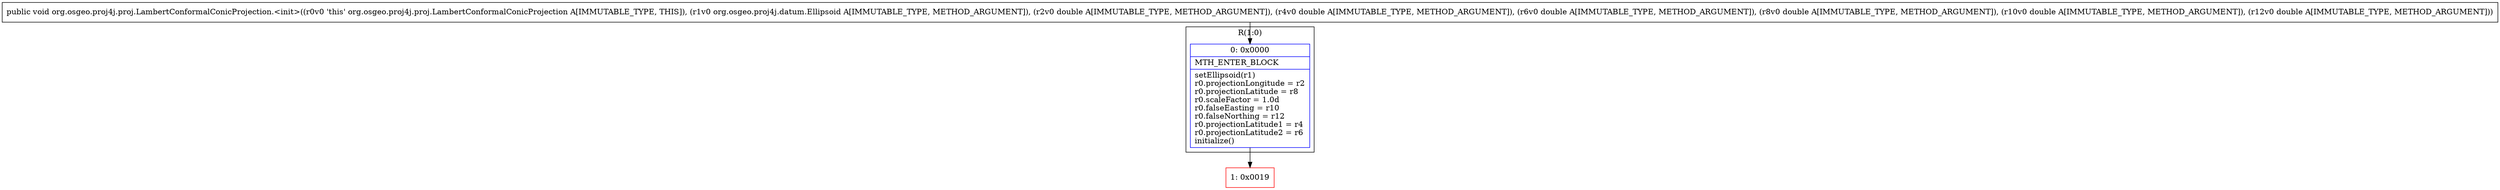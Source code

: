 digraph "CFG fororg.osgeo.proj4j.proj.LambertConformalConicProjection.\<init\>(Lorg\/osgeo\/proj4j\/datum\/Ellipsoid;DDDDDD)V" {
subgraph cluster_Region_902476291 {
label = "R(1:0)";
node [shape=record,color=blue];
Node_0 [shape=record,label="{0\:\ 0x0000|MTH_ENTER_BLOCK\l|setEllipsoid(r1)\lr0.projectionLongitude = r2\lr0.projectionLatitude = r8\lr0.scaleFactor = 1.0d\lr0.falseEasting = r10\lr0.falseNorthing = r12\lr0.projectionLatitude1 = r4\lr0.projectionLatitude2 = r6\linitialize()\l}"];
}
Node_1 [shape=record,color=red,label="{1\:\ 0x0019}"];
MethodNode[shape=record,label="{public void org.osgeo.proj4j.proj.LambertConformalConicProjection.\<init\>((r0v0 'this' org.osgeo.proj4j.proj.LambertConformalConicProjection A[IMMUTABLE_TYPE, THIS]), (r1v0 org.osgeo.proj4j.datum.Ellipsoid A[IMMUTABLE_TYPE, METHOD_ARGUMENT]), (r2v0 double A[IMMUTABLE_TYPE, METHOD_ARGUMENT]), (r4v0 double A[IMMUTABLE_TYPE, METHOD_ARGUMENT]), (r6v0 double A[IMMUTABLE_TYPE, METHOD_ARGUMENT]), (r8v0 double A[IMMUTABLE_TYPE, METHOD_ARGUMENT]), (r10v0 double A[IMMUTABLE_TYPE, METHOD_ARGUMENT]), (r12v0 double A[IMMUTABLE_TYPE, METHOD_ARGUMENT])) }"];
MethodNode -> Node_0;
Node_0 -> Node_1;
}

